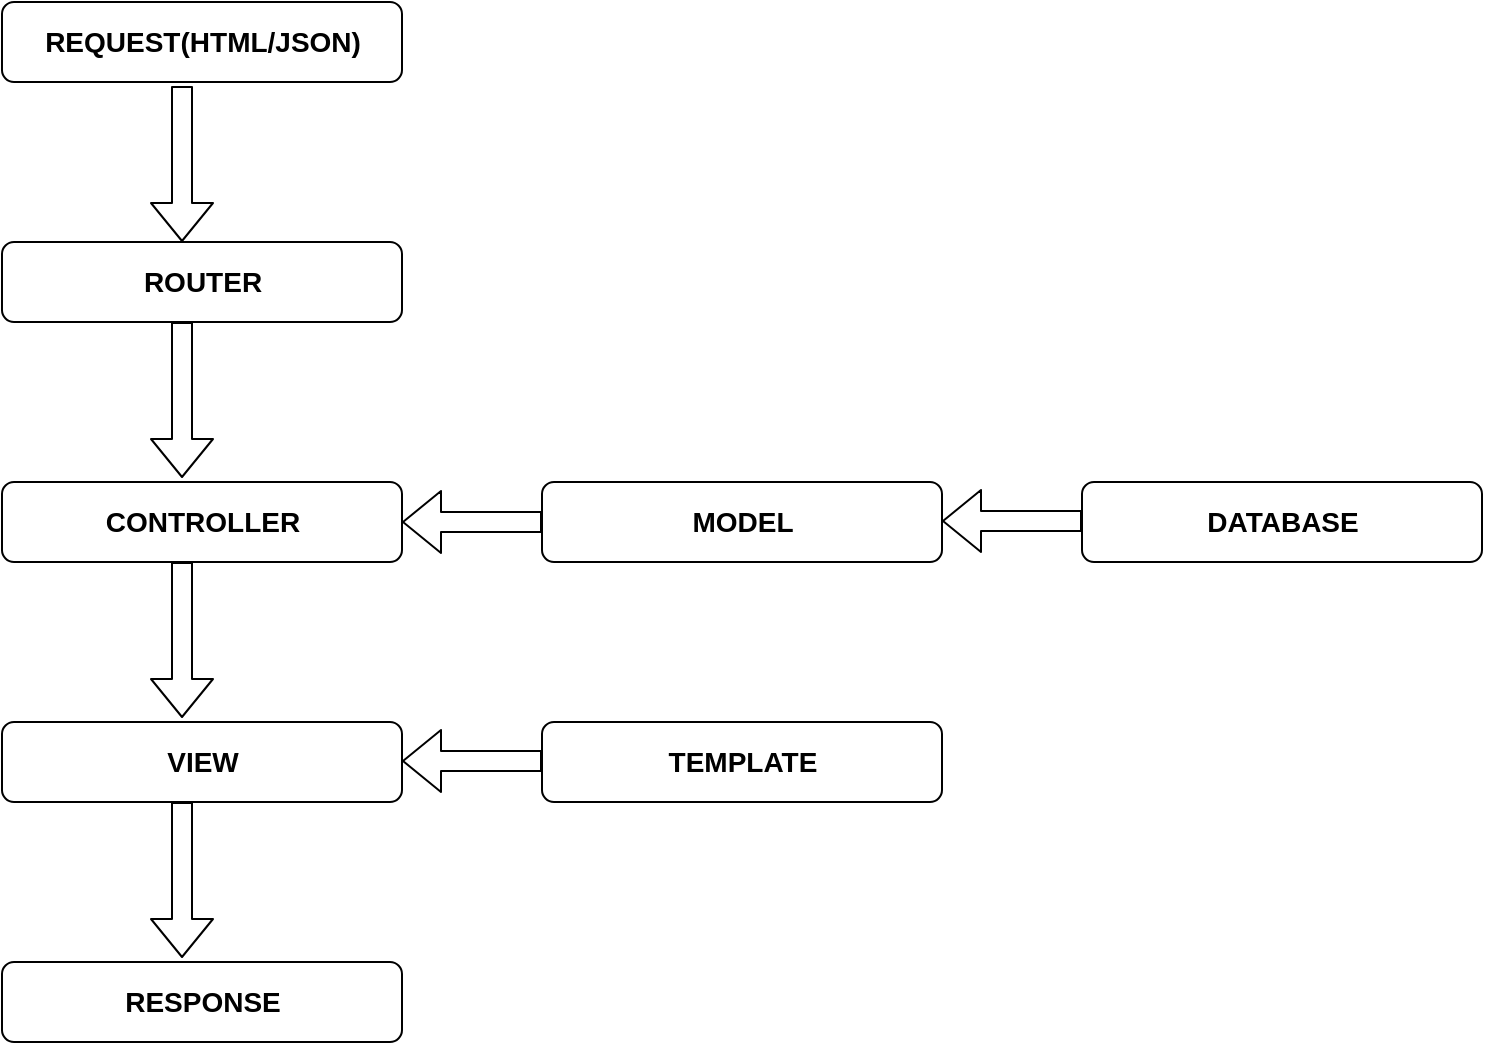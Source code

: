 <mxfile version="14.7.3" type="github">
  <diagram id="kn_y-U4Ey8iHkFhdDYrM" name="Page-1">
    <mxGraphModel dx="1186" dy="719" grid="1" gridSize="10" guides="1" tooltips="1" connect="1" arrows="1" fold="1" page="1" pageScale="1" pageWidth="827" pageHeight="1169" math="0" shadow="0">
      <root>
        <mxCell id="0" />
        <mxCell id="1" parent="0" />
        <mxCell id="81WX4qefEjgCjpp0hGWa-1" value="" style="rounded=1;whiteSpace=wrap;html=1;" vertex="1" parent="1">
          <mxGeometry x="80" y="80" width="200" height="40" as="geometry" />
        </mxCell>
        <mxCell id="81WX4qefEjgCjpp0hGWa-2" value="REQUEST(HTML/JSON)" style="text;html=1;resizable=0;autosize=1;align=center;verticalAlign=middle;points=[];fillColor=none;strokeColor=none;rounded=0;fontSize=14;fontStyle=1" vertex="1" parent="1">
          <mxGeometry x="95" y="90" width="170" height="20" as="geometry" />
        </mxCell>
        <mxCell id="81WX4qefEjgCjpp0hGWa-8" value="" style="rounded=1;whiteSpace=wrap;html=1;" vertex="1" parent="1">
          <mxGeometry x="80" y="200" width="200" height="40" as="geometry" />
        </mxCell>
        <mxCell id="81WX4qefEjgCjpp0hGWa-9" value="ROUTER" style="text;html=1;resizable=0;autosize=1;align=center;verticalAlign=middle;points=[];fillColor=none;strokeColor=none;rounded=0;fontSize=14;fontStyle=1" vertex="1" parent="1">
          <mxGeometry x="145" y="210" width="70" height="20" as="geometry" />
        </mxCell>
        <mxCell id="81WX4qefEjgCjpp0hGWa-10" value="" style="rounded=1;whiteSpace=wrap;html=1;" vertex="1" parent="1">
          <mxGeometry x="80" y="320" width="200" height="40" as="geometry" />
        </mxCell>
        <mxCell id="81WX4qefEjgCjpp0hGWa-11" value="CONTROLLER" style="text;html=1;resizable=0;autosize=1;align=center;verticalAlign=middle;points=[];fillColor=none;strokeColor=none;rounded=0;fontSize=14;fontStyle=1" vertex="1" parent="1">
          <mxGeometry x="125" y="330" width="110" height="20" as="geometry" />
        </mxCell>
        <mxCell id="81WX4qefEjgCjpp0hGWa-13" value="" style="rounded=1;whiteSpace=wrap;html=1;" vertex="1" parent="1">
          <mxGeometry x="80" y="440" width="200" height="40" as="geometry" />
        </mxCell>
        <mxCell id="81WX4qefEjgCjpp0hGWa-14" value="VIEW" style="text;html=1;resizable=0;autosize=1;align=center;verticalAlign=middle;points=[];fillColor=none;strokeColor=none;rounded=0;fontSize=14;fontStyle=1" vertex="1" parent="1">
          <mxGeometry x="155" y="450" width="50" height="20" as="geometry" />
        </mxCell>
        <mxCell id="81WX4qefEjgCjpp0hGWa-15" value="" style="rounded=1;whiteSpace=wrap;html=1;" vertex="1" parent="1">
          <mxGeometry x="80" y="560" width="200" height="40" as="geometry" />
        </mxCell>
        <mxCell id="81WX4qefEjgCjpp0hGWa-16" value="RESPONSE" style="text;html=1;resizable=0;autosize=1;align=center;verticalAlign=middle;points=[];fillColor=none;strokeColor=none;rounded=0;fontSize=14;fontStyle=1" vertex="1" parent="1">
          <mxGeometry x="135" y="570" width="90" height="20" as="geometry" />
        </mxCell>
        <mxCell id="81WX4qefEjgCjpp0hGWa-17" value="" style="rounded=1;whiteSpace=wrap;html=1;" vertex="1" parent="1">
          <mxGeometry x="350" y="320" width="200" height="40" as="geometry" />
        </mxCell>
        <mxCell id="81WX4qefEjgCjpp0hGWa-18" value="MODEL" style="text;html=1;resizable=0;autosize=1;align=center;verticalAlign=middle;points=[];fillColor=none;strokeColor=none;rounded=0;fontSize=14;fontStyle=1" vertex="1" parent="1">
          <mxGeometry x="415" y="330" width="70" height="20" as="geometry" />
        </mxCell>
        <mxCell id="81WX4qefEjgCjpp0hGWa-19" value="" style="rounded=1;whiteSpace=wrap;html=1;" vertex="1" parent="1">
          <mxGeometry x="620" y="320" width="200" height="40" as="geometry" />
        </mxCell>
        <mxCell id="81WX4qefEjgCjpp0hGWa-20" value="DATABASE" style="text;html=1;resizable=0;autosize=1;align=center;verticalAlign=middle;points=[];fillColor=none;strokeColor=none;rounded=0;fontSize=14;fontStyle=1" vertex="1" parent="1">
          <mxGeometry x="675" y="330" width="90" height="20" as="geometry" />
        </mxCell>
        <mxCell id="81WX4qefEjgCjpp0hGWa-23" value="" style="rounded=1;whiteSpace=wrap;html=1;" vertex="1" parent="1">
          <mxGeometry x="350" y="440" width="200" height="40" as="geometry" />
        </mxCell>
        <mxCell id="81WX4qefEjgCjpp0hGWa-24" value="TEMPLATE" style="text;html=1;resizable=0;autosize=1;align=center;verticalAlign=middle;points=[];fillColor=none;strokeColor=none;rounded=0;fontSize=14;fontStyle=1" vertex="1" parent="1">
          <mxGeometry x="405" y="450" width="90" height="20" as="geometry" />
        </mxCell>
        <mxCell id="81WX4qefEjgCjpp0hGWa-27" value="" style="shape=flexArrow;endArrow=classic;html=1;fontSize=14;" edge="1" parent="1">
          <mxGeometry width="50" height="50" relative="1" as="geometry">
            <mxPoint x="170" y="122" as="sourcePoint" />
            <mxPoint x="170" y="200" as="targetPoint" />
          </mxGeometry>
        </mxCell>
        <mxCell id="81WX4qefEjgCjpp0hGWa-29" value="" style="shape=flexArrow;endArrow=classic;html=1;fontSize=14;" edge="1" parent="1">
          <mxGeometry width="50" height="50" relative="1" as="geometry">
            <mxPoint x="170" y="240" as="sourcePoint" />
            <mxPoint x="170" y="318" as="targetPoint" />
          </mxGeometry>
        </mxCell>
        <mxCell id="81WX4qefEjgCjpp0hGWa-30" value="" style="shape=flexArrow;endArrow=classic;html=1;fontSize=14;" edge="1" parent="1">
          <mxGeometry width="50" height="50" relative="1" as="geometry">
            <mxPoint x="170" y="360" as="sourcePoint" />
            <mxPoint x="170" y="438" as="targetPoint" />
          </mxGeometry>
        </mxCell>
        <mxCell id="81WX4qefEjgCjpp0hGWa-31" value="" style="shape=flexArrow;endArrow=classic;html=1;fontSize=14;" edge="1" parent="1">
          <mxGeometry width="50" height="50" relative="1" as="geometry">
            <mxPoint x="170" y="480" as="sourcePoint" />
            <mxPoint x="170" y="558" as="targetPoint" />
          </mxGeometry>
        </mxCell>
        <mxCell id="81WX4qefEjgCjpp0hGWa-32" value="" style="shape=flexArrow;endArrow=classic;html=1;fontSize=14;exitX=0;exitY=0.5;exitDx=0;exitDy=0;entryX=1;entryY=0.5;entryDx=0;entryDy=0;" edge="1" parent="1" source="81WX4qefEjgCjpp0hGWa-17" target="81WX4qefEjgCjpp0hGWa-10">
          <mxGeometry width="50" height="50" relative="1" as="geometry">
            <mxPoint x="180" y="370" as="sourcePoint" />
            <mxPoint x="180" y="448" as="targetPoint" />
          </mxGeometry>
        </mxCell>
        <mxCell id="81WX4qefEjgCjpp0hGWa-33" value="" style="shape=flexArrow;endArrow=classic;html=1;fontSize=14;exitX=0;exitY=0.5;exitDx=0;exitDy=0;entryX=1;entryY=0.5;entryDx=0;entryDy=0;" edge="1" parent="1">
          <mxGeometry width="50" height="50" relative="1" as="geometry">
            <mxPoint x="350" y="459.5" as="sourcePoint" />
            <mxPoint x="280" y="459.5" as="targetPoint" />
          </mxGeometry>
        </mxCell>
        <mxCell id="81WX4qefEjgCjpp0hGWa-34" value="" style="shape=flexArrow;endArrow=classic;html=1;fontSize=14;exitX=0;exitY=0.5;exitDx=0;exitDy=0;entryX=1;entryY=0.5;entryDx=0;entryDy=0;" edge="1" parent="1">
          <mxGeometry width="50" height="50" relative="1" as="geometry">
            <mxPoint x="620" y="339.5" as="sourcePoint" />
            <mxPoint x="550" y="339.5" as="targetPoint" />
          </mxGeometry>
        </mxCell>
      </root>
    </mxGraphModel>
  </diagram>
</mxfile>
